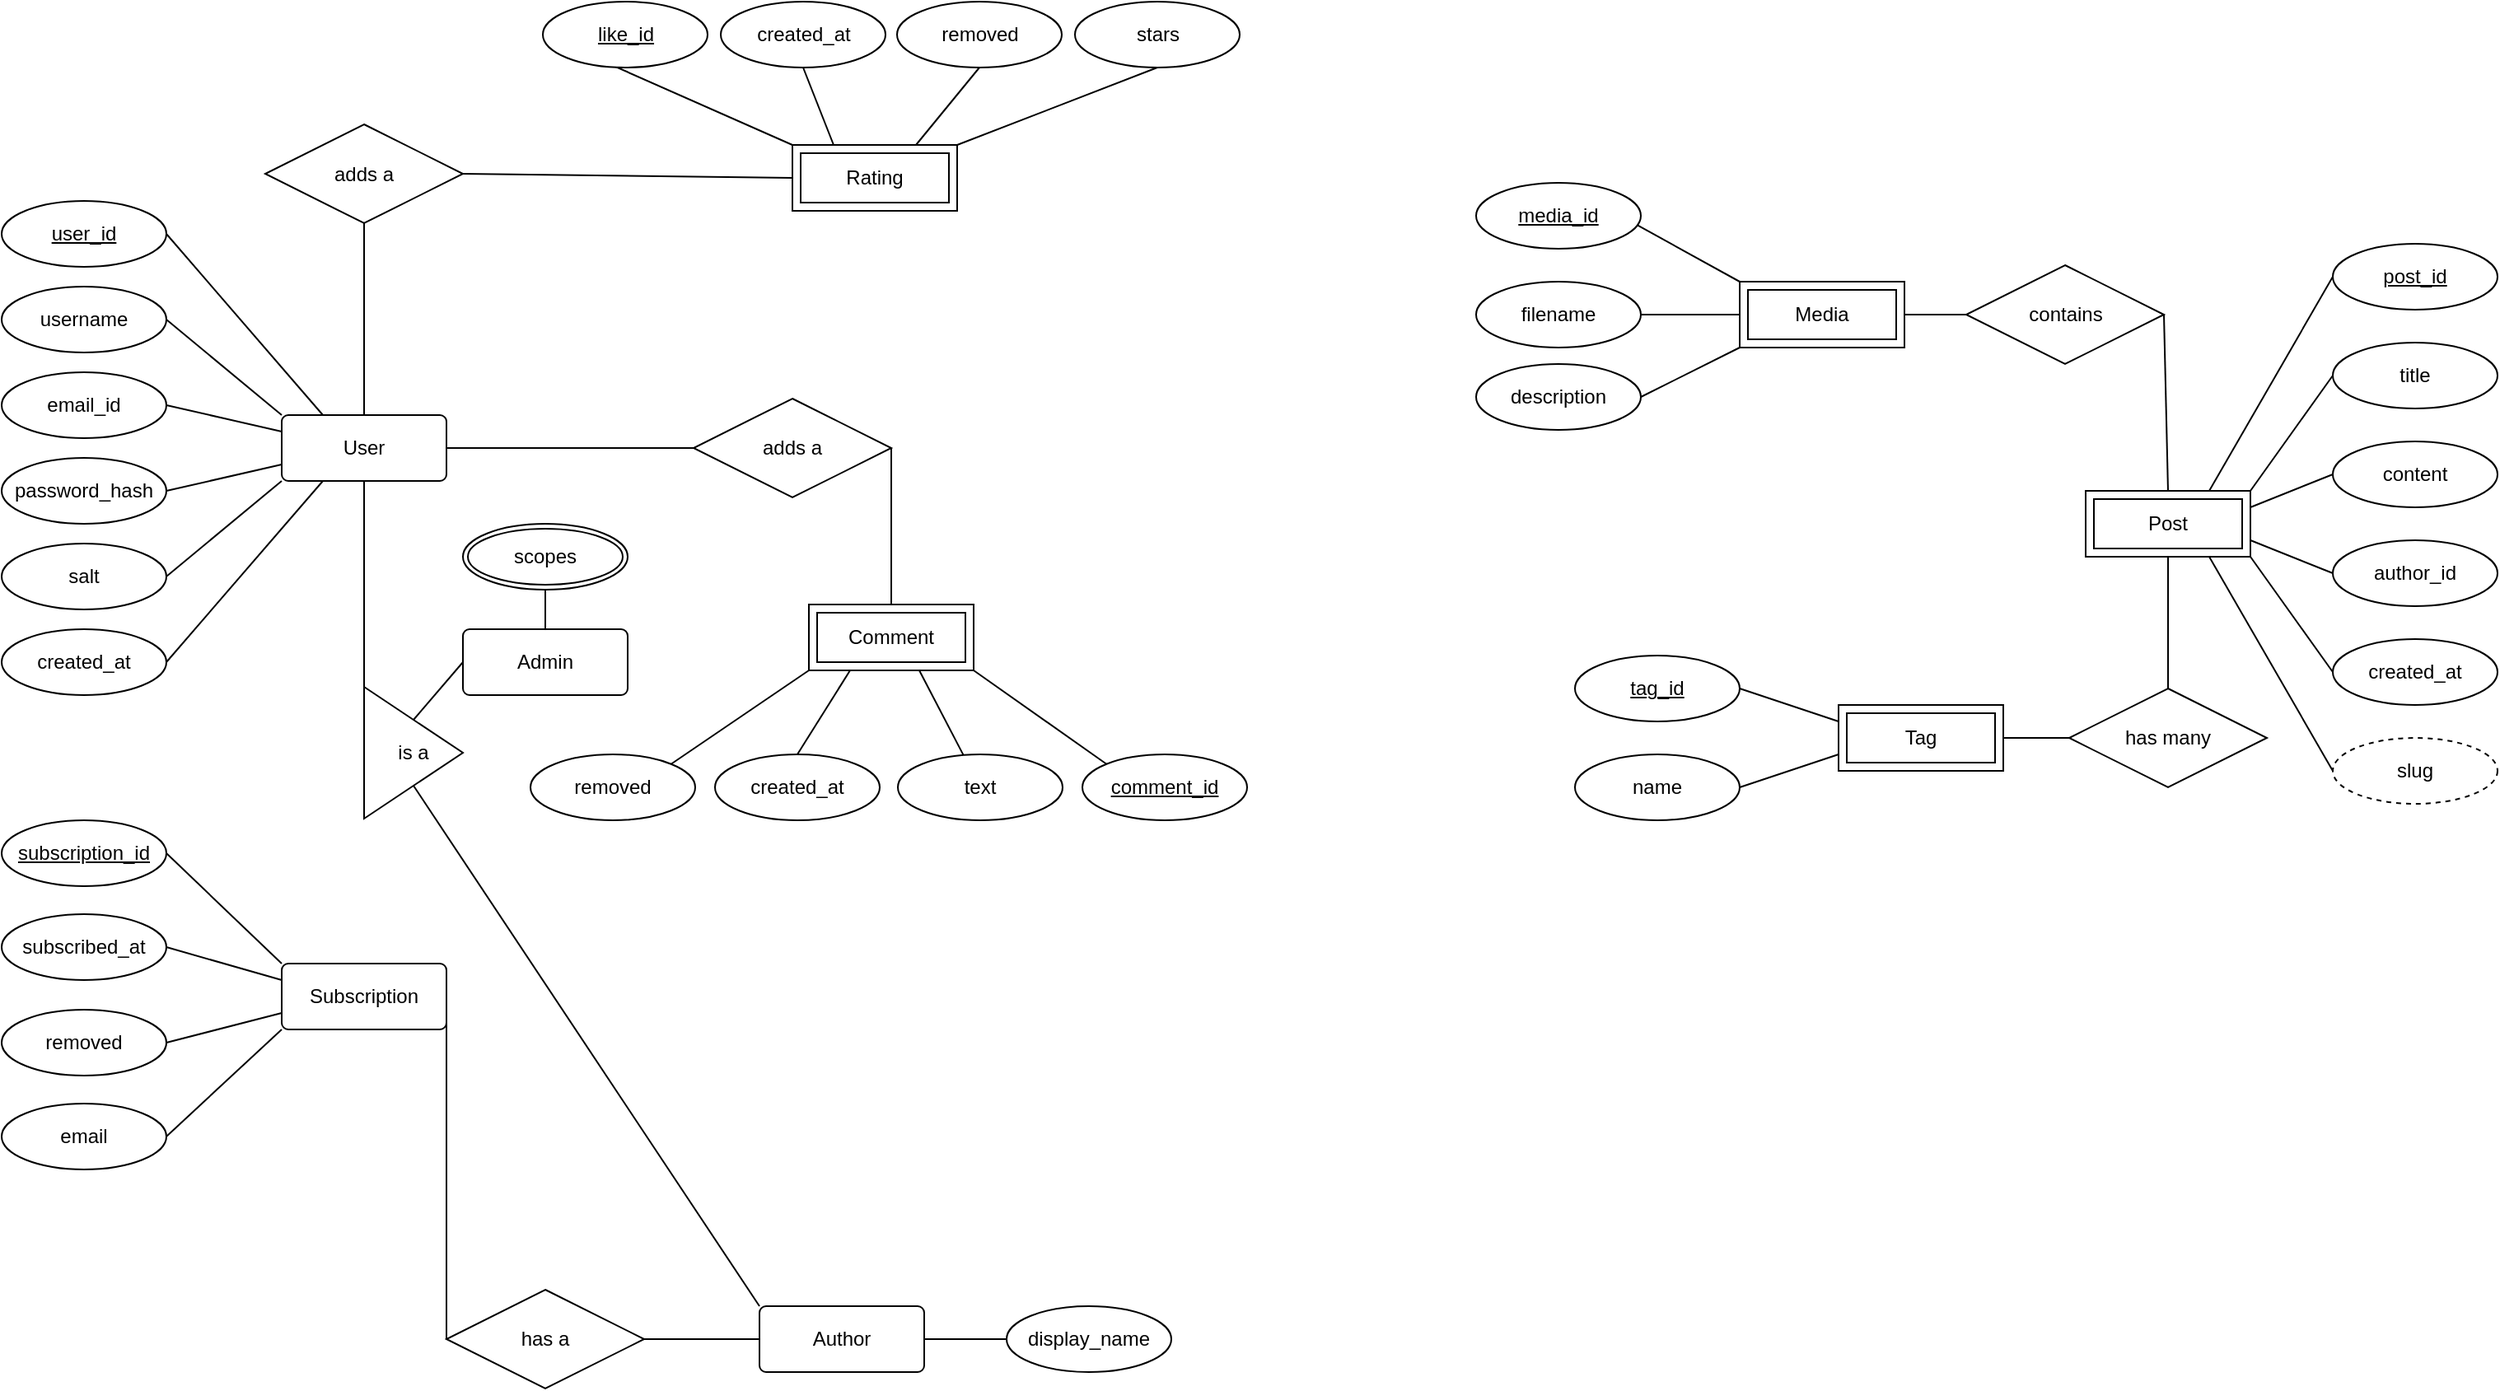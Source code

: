 <mxfile version="22.0.4" type="github">
  <diagram id="R2lEEEUBdFMjLlhIrx00" name="Page-1">
    <mxGraphModel dx="874" dy="1538" grid="1" gridSize="10" guides="1" tooltips="1" connect="1" arrows="1" fold="1" page="1" pageScale="1" pageWidth="850" pageHeight="1100" math="0" shadow="0" extFonts="Permanent Marker^https://fonts.googleapis.com/css?family=Permanent+Marker">
      <root>
        <mxCell id="0" />
        <mxCell id="1" parent="0" />
        <mxCell id="sRpCe-yu5LOxPwtg6V8U-10" value="username" style="ellipse;whiteSpace=wrap;html=1;align=center;" parent="1" vertex="1">
          <mxGeometry x="70" y="-817" width="100" height="40" as="geometry" />
        </mxCell>
        <mxCell id="sRpCe-yu5LOxPwtg6V8U-11" value="email_id" style="ellipse;whiteSpace=wrap;html=1;align=center;" parent="1" vertex="1">
          <mxGeometry x="70" y="-765" width="100" height="40" as="geometry" />
        </mxCell>
        <mxCell id="sRpCe-yu5LOxPwtg6V8U-12" value="password_hash" style="ellipse;whiteSpace=wrap;html=1;align=center;" parent="1" vertex="1">
          <mxGeometry x="70" y="-713" width="100" height="40" as="geometry" />
        </mxCell>
        <mxCell id="sRpCe-yu5LOxPwtg6V8U-13" value="salt" style="ellipse;whiteSpace=wrap;html=1;align=center;" parent="1" vertex="1">
          <mxGeometry x="70" y="-661" width="100" height="40" as="geometry" />
        </mxCell>
        <mxCell id="sRpCe-yu5LOxPwtg6V8U-14" value="created_at" style="ellipse;whiteSpace=wrap;html=1;align=center;" parent="1" vertex="1">
          <mxGeometry x="70" y="-609" width="100" height="40" as="geometry" />
        </mxCell>
        <mxCell id="sRpCe-yu5LOxPwtg6V8U-31" value="removed" style="ellipse;whiteSpace=wrap;html=1;align=center;direction=west;" parent="1" vertex="1">
          <mxGeometry x="613.5" y="-990" width="100" height="40" as="geometry" />
        </mxCell>
        <mxCell id="sRpCe-yu5LOxPwtg6V8U-33" value="User" style="rounded=1;arcSize=10;whiteSpace=wrap;html=1;align=center;" parent="1" vertex="1">
          <mxGeometry x="240" y="-739" width="100" height="40" as="geometry" />
        </mxCell>
        <mxCell id="sRpCe-yu5LOxPwtg6V8U-36" value="Rating" style="shape=ext;margin=3;double=1;whiteSpace=wrap;html=1;align=center;" parent="1" vertex="1">
          <mxGeometry x="550" y="-903" width="100" height="40" as="geometry" />
        </mxCell>
        <mxCell id="sRpCe-yu5LOxPwtg6V8U-37" value="Comment" style="shape=ext;margin=3;double=1;whiteSpace=wrap;html=1;align=center;" parent="1" vertex="1">
          <mxGeometry x="560" y="-624" width="100" height="40" as="geometry" />
        </mxCell>
        <mxCell id="QnJ6NagRt4sesBqJA9xz-1" value="user_id" style="ellipse;whiteSpace=wrap;html=1;align=center;fontStyle=4;" parent="1" vertex="1">
          <mxGeometry x="70" y="-869" width="100" height="40" as="geometry" />
        </mxCell>
        <mxCell id="mff1o37WmtUaHKgcCLol-2" value="Media" style="shape=ext;margin=3;double=1;whiteSpace=wrap;html=1;align=center;" parent="1" vertex="1">
          <mxGeometry x="1125" y="-820" width="100" height="40" as="geometry" />
        </mxCell>
        <mxCell id="QnJ6NagRt4sesBqJA9xz-2" value="created_at" style="ellipse;whiteSpace=wrap;html=1;align=center;" parent="1" vertex="1">
          <mxGeometry x="506.5" y="-990" width="100" height="40" as="geometry" />
        </mxCell>
        <mxCell id="QnJ6NagRt4sesBqJA9xz-3" value="" style="endArrow=none;html=1;rounded=0;exitX=0;exitY=0;exitDx=0;exitDy=0;entryX=0;entryY=0.5;entryDx=0;entryDy=0;" parent="1" source="sRpCe-yu5LOxPwtg6V8U-36" target="bmVID7-l883A8fnjupgu-24" edge="1">
          <mxGeometry relative="1" as="geometry">
            <mxPoint x="680" y="-764" as="sourcePoint" />
            <mxPoint x="690" y="-935" as="targetPoint" />
          </mxGeometry>
        </mxCell>
        <mxCell id="QnJ6NagRt4sesBqJA9xz-4" value="" style="endArrow=none;html=1;rounded=0;entryX=0.5;entryY=1;entryDx=0;entryDy=0;exitX=0.25;exitY=0;exitDx=0;exitDy=0;" parent="1" source="sRpCe-yu5LOxPwtg6V8U-36" target="QnJ6NagRt4sesBqJA9xz-2" edge="1">
          <mxGeometry relative="1" as="geometry">
            <mxPoint x="670" y="-884" as="sourcePoint" />
            <mxPoint x="700" y="-925" as="targetPoint" />
          </mxGeometry>
        </mxCell>
        <mxCell id="QnJ6NagRt4sesBqJA9xz-5" value="" style="endArrow=none;html=1;rounded=0;exitX=0.75;exitY=0;exitDx=0;exitDy=0;entryX=0.5;entryY=0;entryDx=0;entryDy=0;" parent="1" source="sRpCe-yu5LOxPwtg6V8U-36" target="sRpCe-yu5LOxPwtg6V8U-31" edge="1">
          <mxGeometry relative="1" as="geometry">
            <mxPoint x="670" y="-883" as="sourcePoint" />
            <mxPoint x="710" y="-915" as="targetPoint" />
          </mxGeometry>
        </mxCell>
        <mxCell id="QnJ6NagRt4sesBqJA9xz-6" value="text" style="ellipse;whiteSpace=wrap;html=1;align=center;" parent="1" vertex="1">
          <mxGeometry x="614" y="-533" width="100" height="40" as="geometry" />
        </mxCell>
        <mxCell id="QnJ6NagRt4sesBqJA9xz-7" value="created_at" style="ellipse;whiteSpace=wrap;html=1;align=center;" parent="1" vertex="1">
          <mxGeometry x="503" y="-533" width="100" height="40" as="geometry" />
        </mxCell>
        <mxCell id="QnJ6NagRt4sesBqJA9xz-8" value="" style="endArrow=none;html=1;rounded=0;entryX=0.5;entryY=0;entryDx=0;entryDy=0;exitX=0.25;exitY=1;exitDx=0;exitDy=0;" parent="1" source="sRpCe-yu5LOxPwtg6V8U-37" target="QnJ6NagRt4sesBqJA9xz-7" edge="1">
          <mxGeometry relative="1" as="geometry">
            <mxPoint x="590" y="-590" as="sourcePoint" />
            <mxPoint x="960" y="-847" as="targetPoint" />
          </mxGeometry>
        </mxCell>
        <mxCell id="QnJ6NagRt4sesBqJA9xz-9" value="" style="endArrow=none;html=1;rounded=0;exitX=0.67;exitY=1;exitDx=0;exitDy=0;exitPerimeter=0;" parent="1" source="sRpCe-yu5LOxPwtg6V8U-37" target="QnJ6NagRt4sesBqJA9xz-6" edge="1">
          <mxGeometry relative="1" as="geometry">
            <mxPoint x="630" y="-570" as="sourcePoint" />
            <mxPoint x="820" y="-690" as="targetPoint" />
          </mxGeometry>
        </mxCell>
        <mxCell id="QnJ6NagRt4sesBqJA9xz-11" value="" style="endArrow=none;html=1;rounded=0;exitX=1;exitY=0.5;exitDx=0;exitDy=0;entryX=0.25;entryY=0;entryDx=0;entryDy=0;" parent="1" source="QnJ6NagRt4sesBqJA9xz-1" target="sRpCe-yu5LOxPwtg6V8U-33" edge="1">
          <mxGeometry relative="1" as="geometry">
            <mxPoint x="460" y="-709" as="sourcePoint" />
            <mxPoint x="620" y="-709" as="targetPoint" />
          </mxGeometry>
        </mxCell>
        <mxCell id="mff1o37WmtUaHKgcCLol-12" value="Tag" style="shape=ext;margin=3;double=1;whiteSpace=wrap;html=1;align=center;" parent="1" vertex="1">
          <mxGeometry x="1185" y="-563" width="100" height="40" as="geometry" />
        </mxCell>
        <mxCell id="QnJ6NagRt4sesBqJA9xz-12" value="" style="endArrow=none;html=1;rounded=0;exitX=1;exitY=0.5;exitDx=0;exitDy=0;entryX=0;entryY=1;entryDx=0;entryDy=0;" parent="1" source="sRpCe-yu5LOxPwtg6V8U-13" target="sRpCe-yu5LOxPwtg6V8U-33" edge="1">
          <mxGeometry relative="1" as="geometry">
            <mxPoint x="180" y="-839" as="sourcePoint" />
            <mxPoint x="290" y="-729" as="targetPoint" />
          </mxGeometry>
        </mxCell>
        <mxCell id="QnJ6NagRt4sesBqJA9xz-13" value="" style="endArrow=none;html=1;rounded=0;exitX=1;exitY=0.5;exitDx=0;exitDy=0;entryX=0;entryY=0.75;entryDx=0;entryDy=0;" parent="1" source="sRpCe-yu5LOxPwtg6V8U-12" target="sRpCe-yu5LOxPwtg6V8U-33" edge="1">
          <mxGeometry relative="1" as="geometry">
            <mxPoint x="190" y="-829" as="sourcePoint" />
            <mxPoint x="300" y="-719" as="targetPoint" />
          </mxGeometry>
        </mxCell>
        <mxCell id="QnJ6NagRt4sesBqJA9xz-14" value="" style="endArrow=none;html=1;rounded=0;exitX=1;exitY=0.5;exitDx=0;exitDy=0;entryX=0;entryY=0.25;entryDx=0;entryDy=0;" parent="1" source="sRpCe-yu5LOxPwtg6V8U-11" target="sRpCe-yu5LOxPwtg6V8U-33" edge="1">
          <mxGeometry relative="1" as="geometry">
            <mxPoint x="200" y="-819" as="sourcePoint" />
            <mxPoint x="310" y="-709" as="targetPoint" />
          </mxGeometry>
        </mxCell>
        <mxCell id="QnJ6NagRt4sesBqJA9xz-15" value="" style="endArrow=none;html=1;rounded=0;exitX=1;exitY=0.5;exitDx=0;exitDy=0;entryX=0;entryY=0;entryDx=0;entryDy=0;" parent="1" source="sRpCe-yu5LOxPwtg6V8U-10" target="sRpCe-yu5LOxPwtg6V8U-33" edge="1">
          <mxGeometry relative="1" as="geometry">
            <mxPoint x="210" y="-809" as="sourcePoint" />
            <mxPoint x="320" y="-699" as="targetPoint" />
          </mxGeometry>
        </mxCell>
        <mxCell id="QnJ6NagRt4sesBqJA9xz-16" value="" style="endArrow=none;html=1;rounded=0;exitX=1;exitY=0.5;exitDx=0;exitDy=0;entryX=0.25;entryY=1;entryDx=0;entryDy=0;" parent="1" source="sRpCe-yu5LOxPwtg6V8U-14" target="sRpCe-yu5LOxPwtg6V8U-33" edge="1">
          <mxGeometry relative="1" as="geometry">
            <mxPoint x="180" y="-631" as="sourcePoint" />
            <mxPoint x="265" y="-689" as="targetPoint" />
          </mxGeometry>
        </mxCell>
        <mxCell id="VMuPDI3IVHIFIsVgMCY_-20" value="" style="endArrow=none;html=1;rounded=0;entryX=0;entryY=0;entryDx=0;entryDy=0;exitX=1;exitY=1;exitDx=0;exitDy=0;" parent="1" source="sRpCe-yu5LOxPwtg6V8U-37" target="bmVID7-l883A8fnjupgu-25" edge="1">
          <mxGeometry relative="1" as="geometry">
            <mxPoint x="430" y="-448" as="sourcePoint" />
            <mxPoint x="810" y="-818" as="targetPoint" />
          </mxGeometry>
        </mxCell>
        <mxCell id="QnJ6NagRt4sesBqJA9xz-17" value="removed" style="ellipse;whiteSpace=wrap;html=1;align=center;" parent="1" vertex="1">
          <mxGeometry x="391" y="-533" width="100" height="40" as="geometry" />
        </mxCell>
        <mxCell id="QnJ6NagRt4sesBqJA9xz-18" value="" style="endArrow=none;html=1;rounded=0;entryX=1;entryY=0;entryDx=0;entryDy=0;exitX=0;exitY=1;exitDx=0;exitDy=0;" parent="1" source="sRpCe-yu5LOxPwtg6V8U-37" target="QnJ6NagRt4sesBqJA9xz-17" edge="1">
          <mxGeometry relative="1" as="geometry">
            <mxPoint x="755" y="-737" as="sourcePoint" />
            <mxPoint x="820" y="-808" as="targetPoint" />
          </mxGeometry>
        </mxCell>
        <mxCell id="4q2gUeuJEuAFipxijDYp-1" value="Post" style="shape=ext;margin=3;double=1;whiteSpace=wrap;html=1;align=center;" parent="1" vertex="1">
          <mxGeometry x="1335" y="-693" width="100" height="40" as="geometry" />
        </mxCell>
        <mxCell id="4q2gUeuJEuAFipxijDYp-2" value="created_at" style="ellipse;whiteSpace=wrap;html=1;align=center;" parent="1" vertex="1">
          <mxGeometry x="1485" y="-603" width="100" height="40" as="geometry" />
        </mxCell>
        <mxCell id="4q2gUeuJEuAFipxijDYp-3" value="author_id" style="ellipse;whiteSpace=wrap;html=1;align=center;" parent="1" vertex="1">
          <mxGeometry x="1485" y="-663" width="100" height="40" as="geometry" />
        </mxCell>
        <mxCell id="4q2gUeuJEuAFipxijDYp-4" value="content" style="ellipse;whiteSpace=wrap;html=1;align=center;" parent="1" vertex="1">
          <mxGeometry x="1485" y="-723" width="100" height="40" as="geometry" />
        </mxCell>
        <mxCell id="4q2gUeuJEuAFipxijDYp-5" value="title" style="ellipse;whiteSpace=wrap;html=1;align=center;" parent="1" vertex="1">
          <mxGeometry x="1485" y="-783" width="100" height="40" as="geometry" />
        </mxCell>
        <mxCell id="4q2gUeuJEuAFipxijDYp-7" value="" style="endArrow=none;html=1;rounded=0;entryX=0;entryY=0.5;entryDx=0;entryDy=0;exitX=1;exitY=1;exitDx=0;exitDy=0;" parent="1" source="4q2gUeuJEuAFipxijDYp-1" target="4q2gUeuJEuAFipxijDYp-2" edge="1">
          <mxGeometry relative="1" as="geometry">
            <mxPoint x="1405" y="-643" as="sourcePoint" />
            <mxPoint x="1305" y="-743" as="targetPoint" />
          </mxGeometry>
        </mxCell>
        <mxCell id="4q2gUeuJEuAFipxijDYp-8" value="" style="endArrow=none;html=1;rounded=0;entryX=0;entryY=0.5;entryDx=0;entryDy=0;exitX=1;exitY=0.75;exitDx=0;exitDy=0;" parent="1" source="4q2gUeuJEuAFipxijDYp-1" target="4q2gUeuJEuAFipxijDYp-3" edge="1">
          <mxGeometry relative="1" as="geometry">
            <mxPoint x="1445" y="-663" as="sourcePoint" />
            <mxPoint x="1315" y="-733" as="targetPoint" />
          </mxGeometry>
        </mxCell>
        <mxCell id="4q2gUeuJEuAFipxijDYp-9" value="" style="endArrow=none;html=1;rounded=0;entryX=0;entryY=0.5;entryDx=0;entryDy=0;exitX=1;exitY=0.25;exitDx=0;exitDy=0;" parent="1" source="4q2gUeuJEuAFipxijDYp-1" target="4q2gUeuJEuAFipxijDYp-4" edge="1">
          <mxGeometry relative="1" as="geometry">
            <mxPoint x="1165" y="-723" as="sourcePoint" />
            <mxPoint x="1325" y="-723" as="targetPoint" />
          </mxGeometry>
        </mxCell>
        <mxCell id="4q2gUeuJEuAFipxijDYp-10" value="" style="endArrow=none;html=1;rounded=0;entryX=0;entryY=0.5;entryDx=0;entryDy=0;exitX=1;exitY=0;exitDx=0;exitDy=0;" parent="1" source="4q2gUeuJEuAFipxijDYp-1" target="4q2gUeuJEuAFipxijDYp-5" edge="1">
          <mxGeometry relative="1" as="geometry">
            <mxPoint x="1175" y="-713" as="sourcePoint" />
            <mxPoint x="1335" y="-713" as="targetPoint" />
          </mxGeometry>
        </mxCell>
        <mxCell id="4q2gUeuJEuAFipxijDYp-11" value="" style="endArrow=none;html=1;rounded=0;entryX=0;entryY=0.5;entryDx=0;entryDy=0;exitX=0.75;exitY=0;exitDx=0;exitDy=0;" parent="1" source="4q2gUeuJEuAFipxijDYp-1" target="hD2R6FieleQ0oBK1p6Dk-5" edge="1">
          <mxGeometry relative="1" as="geometry">
            <mxPoint x="1185" y="-703" as="sourcePoint" />
            <mxPoint x="1474" y="-795" as="targetPoint" />
          </mxGeometry>
        </mxCell>
        <mxCell id="QnJ6NagRt4sesBqJA9xz-19" value="subscribed_at" style="ellipse;whiteSpace=wrap;html=1;align=center;" parent="1" vertex="1">
          <mxGeometry x="70" y="-436" width="100" height="40" as="geometry" />
        </mxCell>
        <mxCell id="QnJ6NagRt4sesBqJA9xz-20" value="removed" style="ellipse;whiteSpace=wrap;html=1;align=center;" parent="1" vertex="1">
          <mxGeometry x="70" y="-378" width="100" height="40" as="geometry" />
        </mxCell>
        <mxCell id="QnJ6NagRt4sesBqJA9xz-24" value="Subscription" style="rounded=1;arcSize=10;whiteSpace=wrap;html=1;align=center;" parent="1" vertex="1">
          <mxGeometry x="240" y="-406" width="100" height="40" as="geometry" />
        </mxCell>
        <mxCell id="QnJ6NagRt4sesBqJA9xz-25" value="subscription_id" style="ellipse;whiteSpace=wrap;html=1;align=center;fontStyle=4;" parent="1" vertex="1">
          <mxGeometry x="70" y="-493" width="100" height="40" as="geometry" />
        </mxCell>
        <mxCell id="QnJ6NagRt4sesBqJA9xz-26" value="" style="endArrow=none;html=1;rounded=0;exitX=1;exitY=0.5;exitDx=0;exitDy=0;entryX=0;entryY=0;entryDx=0;entryDy=0;" parent="1" source="QnJ6NagRt4sesBqJA9xz-25" target="QnJ6NagRt4sesBqJA9xz-24" edge="1">
          <mxGeometry relative="1" as="geometry">
            <mxPoint x="460" y="-383" as="sourcePoint" />
            <mxPoint x="620" y="-383" as="targetPoint" />
          </mxGeometry>
        </mxCell>
        <mxCell id="QnJ6NagRt4sesBqJA9xz-29" value="" style="endArrow=none;html=1;rounded=0;exitX=1;exitY=0.5;exitDx=0;exitDy=0;entryX=0;entryY=0.75;entryDx=0;entryDy=0;" parent="1" source="QnJ6NagRt4sesBqJA9xz-20" target="QnJ6NagRt4sesBqJA9xz-24" edge="1">
          <mxGeometry relative="1" as="geometry">
            <mxPoint x="200" y="-493" as="sourcePoint" />
            <mxPoint x="310" y="-383" as="targetPoint" />
          </mxGeometry>
        </mxCell>
        <mxCell id="QnJ6NagRt4sesBqJA9xz-30" value="" style="endArrow=none;html=1;rounded=0;exitX=1;exitY=0.5;exitDx=0;exitDy=0;entryX=0;entryY=0.25;entryDx=0;entryDy=0;" parent="1" source="QnJ6NagRt4sesBqJA9xz-19" target="QnJ6NagRt4sesBqJA9xz-24" edge="1">
          <mxGeometry relative="1" as="geometry">
            <mxPoint x="210" y="-483" as="sourcePoint" />
            <mxPoint x="320" y="-373" as="targetPoint" />
          </mxGeometry>
        </mxCell>
        <mxCell id="bmVID7-l883A8fnjupgu-1" value="description" style="ellipse;whiteSpace=wrap;html=1;align=center;" parent="1" vertex="1">
          <mxGeometry x="965" y="-770" width="100" height="40" as="geometry" />
        </mxCell>
        <mxCell id="bmVID7-l883A8fnjupgu-2" value="filename" style="ellipse;whiteSpace=wrap;html=1;align=center;" parent="1" vertex="1">
          <mxGeometry x="965" y="-820" width="100" height="40" as="geometry" />
        </mxCell>
        <mxCell id="bmVID7-l883A8fnjupgu-4" value="" style="endArrow=none;html=1;rounded=0;entryX=0;entryY=0;entryDx=0;entryDy=0;exitX=0.961;exitY=0.368;exitDx=0;exitDy=0;exitPerimeter=0;" parent="1" target="mff1o37WmtUaHKgcCLol-2" edge="1">
          <mxGeometry relative="1" as="geometry">
            <mxPoint x="1061.1" y="-855.28" as="sourcePoint" />
            <mxPoint x="1125" y="-880" as="targetPoint" />
          </mxGeometry>
        </mxCell>
        <mxCell id="bmVID7-l883A8fnjupgu-5" value="" style="endArrow=none;html=1;rounded=0;exitX=1;exitY=0.5;exitDx=0;exitDy=0;entryX=0;entryY=0.5;entryDx=0;entryDy=0;" parent="1" source="bmVID7-l883A8fnjupgu-2" target="mff1o37WmtUaHKgcCLol-2" edge="1">
          <mxGeometry relative="1" as="geometry">
            <mxPoint x="1085" y="-928" as="sourcePoint" />
            <mxPoint x="1145" y="-960" as="targetPoint" />
          </mxGeometry>
        </mxCell>
        <mxCell id="bmVID7-l883A8fnjupgu-6" value="" style="endArrow=none;html=1;rounded=0;exitX=1;exitY=0.5;exitDx=0;exitDy=0;entryX=0;entryY=1;entryDx=0;entryDy=0;" parent="1" source="bmVID7-l883A8fnjupgu-1" target="mff1o37WmtUaHKgcCLol-2" edge="1">
          <mxGeometry relative="1" as="geometry">
            <mxPoint x="1095" y="-918" as="sourcePoint" />
            <mxPoint x="1155" y="-950" as="targetPoint" />
          </mxGeometry>
        </mxCell>
        <mxCell id="bmVID7-l883A8fnjupgu-7" value="name" style="ellipse;whiteSpace=wrap;html=1;align=center;" parent="1" vertex="1">
          <mxGeometry x="1025" y="-533" width="100" height="40" as="geometry" />
        </mxCell>
        <mxCell id="bmVID7-l883A8fnjupgu-11" value="" style="endArrow=none;html=1;rounded=0;exitX=1;exitY=0.5;exitDx=0;exitDy=0;entryX=0;entryY=0.25;entryDx=0;entryDy=0;" parent="1" target="mff1o37WmtUaHKgcCLol-12" edge="1">
          <mxGeometry relative="1" as="geometry">
            <mxPoint x="1125.0" y="-573" as="sourcePoint" />
            <mxPoint x="1475" y="-583" as="targetPoint" />
          </mxGeometry>
        </mxCell>
        <mxCell id="bmVID7-l883A8fnjupgu-12" value="" style="endArrow=none;html=1;rounded=0;exitX=1;exitY=0.5;exitDx=0;exitDy=0;entryX=0;entryY=0.75;entryDx=0;entryDy=0;" parent="1" source="bmVID7-l883A8fnjupgu-7" target="mff1o37WmtUaHKgcCLol-12" edge="1">
          <mxGeometry relative="1" as="geometry">
            <mxPoint x="1135" y="-563" as="sourcePoint" />
            <mxPoint x="1195" y="-553" as="targetPoint" />
          </mxGeometry>
        </mxCell>
        <mxCell id="bmVID7-l883A8fnjupgu-13" value="email" style="ellipse;whiteSpace=wrap;html=1;align=center;" parent="1" vertex="1">
          <mxGeometry x="70" y="-321" width="100" height="40" as="geometry" />
        </mxCell>
        <mxCell id="bmVID7-l883A8fnjupgu-17" value="" style="endArrow=none;html=1;rounded=0;exitX=1;exitY=0.5;exitDx=0;exitDy=0;entryX=0;entryY=1;entryDx=0;entryDy=0;" parent="1" source="bmVID7-l883A8fnjupgu-13" target="QnJ6NagRt4sesBqJA9xz-24" edge="1">
          <mxGeometry relative="1" as="geometry">
            <mxPoint x="360" y="-413" as="sourcePoint" />
            <mxPoint x="520" y="-413" as="targetPoint" />
          </mxGeometry>
        </mxCell>
        <mxCell id="bmVID7-l883A8fnjupgu-18" value="is a" style="triangle;whiteSpace=wrap;html=1;" parent="1" vertex="1">
          <mxGeometry x="290" y="-574" width="60" height="80" as="geometry" />
        </mxCell>
        <mxCell id="bmVID7-l883A8fnjupgu-19" value="" style="endArrow=none;html=1;rounded=0;exitX=0.5;exitY=1;exitDx=0;exitDy=0;entryX=0;entryY=0.5;entryDx=0;entryDy=0;" parent="1" source="sRpCe-yu5LOxPwtg6V8U-33" target="bmVID7-l883A8fnjupgu-18" edge="1">
          <mxGeometry relative="1" as="geometry">
            <mxPoint x="360" y="-669" as="sourcePoint" />
            <mxPoint x="520" y="-669" as="targetPoint" />
          </mxGeometry>
        </mxCell>
        <mxCell id="bmVID7-l883A8fnjupgu-20" value="Admin" style="rounded=1;arcSize=10;whiteSpace=wrap;html=1;align=center;" parent="1" vertex="1">
          <mxGeometry x="350" y="-609" width="100" height="40" as="geometry" />
        </mxCell>
        <mxCell id="hD2R6FieleQ0oBK1p6Dk-4" value="" style="endArrow=none;html=1;rounded=0;entryX=0;entryY=0.5;entryDx=0;entryDy=0;exitX=0.75;exitY=1;exitDx=0;exitDy=0;" parent="1" source="4q2gUeuJEuAFipxijDYp-1" target="03DKpXiQSp9vVliFnkjt-1" edge="1">
          <mxGeometry relative="1" as="geometry">
            <mxPoint x="1265" y="-553" as="sourcePoint" />
            <mxPoint x="1485" y="-543" as="targetPoint" />
          </mxGeometry>
        </mxCell>
        <mxCell id="bmVID7-l883A8fnjupgu-21" value="Author" style="rounded=1;arcSize=10;whiteSpace=wrap;html=1;align=center;" parent="1" vertex="1">
          <mxGeometry x="530" y="-198" width="100" height="40" as="geometry" />
        </mxCell>
        <mxCell id="hD2R6FieleQ0oBK1p6Dk-5" value="post_id" style="ellipse;whiteSpace=wrap;html=1;align=center;fontStyle=4;" parent="1" vertex="1">
          <mxGeometry x="1485" y="-843" width="100" height="40" as="geometry" />
        </mxCell>
        <mxCell id="bmVID7-l883A8fnjupgu-22" value="" style="endArrow=none;html=1;rounded=0;exitX=0.5;exitY=1;exitDx=0;exitDy=0;entryX=0;entryY=0;entryDx=0;entryDy=0;" parent="1" source="bmVID7-l883A8fnjupgu-18" target="bmVID7-l883A8fnjupgu-21" edge="1">
          <mxGeometry relative="1" as="geometry">
            <mxPoint x="507.5" y="-434" as="sourcePoint" />
            <mxPoint x="667.5" y="-434" as="targetPoint" />
          </mxGeometry>
        </mxCell>
        <mxCell id="kRNr1e6ObC9EewDBke9c-3" value="tag_id" style="ellipse;whiteSpace=wrap;html=1;align=center;fontStyle=4;" parent="1" vertex="1">
          <mxGeometry x="1025" y="-593" width="100" height="40" as="geometry" />
        </mxCell>
        <mxCell id="bmVID7-l883A8fnjupgu-23" value="" style="endArrow=none;html=1;rounded=0;exitX=0.5;exitY=0;exitDx=0;exitDy=0;entryX=0;entryY=0.5;entryDx=0;entryDy=0;" parent="1" source="bmVID7-l883A8fnjupgu-18" target="bmVID7-l883A8fnjupgu-20" edge="1">
          <mxGeometry relative="1" as="geometry">
            <mxPoint x="550" y="-255" as="sourcePoint" />
            <mxPoint x="605" y="-217" as="targetPoint" />
          </mxGeometry>
        </mxCell>
        <mxCell id="kRNr1e6ObC9EewDBke9c-4" value="media_id" style="ellipse;whiteSpace=wrap;html=1;align=center;fontStyle=4;" parent="1" vertex="1">
          <mxGeometry x="965" y="-880" width="100" height="40" as="geometry" />
        </mxCell>
        <mxCell id="bmVID7-l883A8fnjupgu-24" value="like_id" style="ellipse;whiteSpace=wrap;html=1;align=center;fontStyle=4;" parent="1" vertex="1">
          <mxGeometry x="398.5" y="-990" width="100" height="40" as="geometry" />
        </mxCell>
        <mxCell id="bmVID7-l883A8fnjupgu-25" value="comment_id" style="ellipse;whiteSpace=wrap;html=1;align=center;fontStyle=4;" parent="1" vertex="1">
          <mxGeometry x="726" y="-533" width="100" height="40" as="geometry" />
        </mxCell>
        <mxCell id="bmVID7-l883A8fnjupgu-26" value="display_name" style="ellipse;whiteSpace=wrap;html=1;align=center;" parent="1" vertex="1">
          <mxGeometry x="680" y="-198" width="100" height="40" as="geometry" />
        </mxCell>
        <mxCell id="bmVID7-l883A8fnjupgu-29" value="" style="endArrow=none;html=1;rounded=0;exitX=1;exitY=0.5;exitDx=0;exitDy=0;entryX=0;entryY=0.5;entryDx=0;entryDy=0;" parent="1" source="bmVID7-l883A8fnjupgu-21" target="bmVID7-l883A8fnjupgu-26" edge="1">
          <mxGeometry relative="1" as="geometry">
            <mxPoint x="620" y="-106" as="sourcePoint" />
            <mxPoint x="540" y="-96" as="targetPoint" />
          </mxGeometry>
        </mxCell>
        <mxCell id="03DKpXiQSp9vVliFnkjt-1" value="slug" style="ellipse;whiteSpace=wrap;html=1;align=center;dashed=1;" parent="1" vertex="1">
          <mxGeometry x="1485" y="-543" width="100" height="40" as="geometry" />
        </mxCell>
        <mxCell id="W5paxhq5638L1sKTqAls-1" value="scopes" style="ellipse;shape=doubleEllipse;margin=3;whiteSpace=wrap;html=1;align=center;" parent="1" vertex="1">
          <mxGeometry x="350" y="-673" width="100" height="40" as="geometry" />
        </mxCell>
        <mxCell id="W5paxhq5638L1sKTqAls-2" value="" style="endArrow=none;html=1;rounded=0;exitX=0.5;exitY=0;exitDx=0;exitDy=0;entryX=0.5;entryY=1;entryDx=0;entryDy=0;" parent="1" source="bmVID7-l883A8fnjupgu-20" target="W5paxhq5638L1sKTqAls-1" edge="1">
          <mxGeometry relative="1" as="geometry">
            <mxPoint x="400" y="-610" as="sourcePoint" />
            <mxPoint x="400" y="-630" as="targetPoint" />
          </mxGeometry>
        </mxCell>
        <mxCell id="W5paxhq5638L1sKTqAls-3" value="has a" style="shape=rhombus;perimeter=rhombusPerimeter;whiteSpace=wrap;html=1;align=center;" parent="1" vertex="1">
          <mxGeometry x="340" y="-208" width="120" height="60" as="geometry" />
        </mxCell>
        <mxCell id="W5paxhq5638L1sKTqAls-4" value="" style="endArrow=none;html=1;rounded=0;exitX=0;exitY=0.5;exitDx=0;exitDy=0;entryX=1;entryY=0.5;entryDx=0;entryDy=0;" parent="1" source="bmVID7-l883A8fnjupgu-21" target="W5paxhq5638L1sKTqAls-3" edge="1">
          <mxGeometry relative="1" as="geometry">
            <mxPoint x="617.5" y="-224" as="sourcePoint" />
            <mxPoint x="572.5" y="-178" as="targetPoint" />
          </mxGeometry>
        </mxCell>
        <mxCell id="W5paxhq5638L1sKTqAls-5" value="" style="endArrow=none;html=1;rounded=0;exitX=0;exitY=0.5;exitDx=0;exitDy=0;entryX=1;entryY=0.5;entryDx=0;entryDy=0;" parent="1" source="W5paxhq5638L1sKTqAls-3" target="QnJ6NagRt4sesBqJA9xz-24" edge="1">
          <mxGeometry relative="1" as="geometry">
            <mxPoint x="289.5" y="-633" as="sourcePoint" />
            <mxPoint x="289.5" y="-433" as="targetPoint" />
          </mxGeometry>
        </mxCell>
        <mxCell id="l12H3DGH5kDHEvLbmHJn-1" value="stars" style="ellipse;whiteSpace=wrap;html=1;align=center;direction=west;" parent="1" vertex="1">
          <mxGeometry x="721.5" y="-990" width="100" height="40" as="geometry" />
        </mxCell>
        <mxCell id="l12H3DGH5kDHEvLbmHJn-2" value="" style="endArrow=none;html=1;rounded=0;exitX=1;exitY=0;exitDx=0;exitDy=0;entryX=0.5;entryY=0;entryDx=0;entryDy=0;" parent="1" source="sRpCe-yu5LOxPwtg6V8U-36" target="l12H3DGH5kDHEvLbmHJn-1" edge="1">
          <mxGeometry relative="1" as="geometry">
            <mxPoint x="660" y="-863" as="sourcePoint" />
            <mxPoint x="700" y="-850" as="targetPoint" />
          </mxGeometry>
        </mxCell>
        <mxCell id="l12H3DGH5kDHEvLbmHJn-3" value="adds a" style="shape=rhombus;perimeter=rhombusPerimeter;whiteSpace=wrap;html=1;align=center;" parent="1" vertex="1">
          <mxGeometry x="230" y="-915.5" width="120" height="60" as="geometry" />
        </mxCell>
        <mxCell id="l12H3DGH5kDHEvLbmHJn-6" value="" style="endArrow=none;html=1;rounded=0;exitX=0.5;exitY=0;exitDx=0;exitDy=0;entryX=0.5;entryY=1;entryDx=0;entryDy=0;" parent="1" source="sRpCe-yu5LOxPwtg6V8U-33" target="l12H3DGH5kDHEvLbmHJn-3" edge="1">
          <mxGeometry relative="1" as="geometry">
            <mxPoint x="370" y="-678" as="sourcePoint" />
            <mxPoint x="530" y="-678" as="targetPoint" />
          </mxGeometry>
        </mxCell>
        <mxCell id="l12H3DGH5kDHEvLbmHJn-7" value="" style="endArrow=none;html=1;rounded=0;entryX=1;entryY=0.5;entryDx=0;entryDy=0;exitX=0;exitY=0.5;exitDx=0;exitDy=0;" parent="1" source="sRpCe-yu5LOxPwtg6V8U-36" target="l12H3DGH5kDHEvLbmHJn-3" edge="1">
          <mxGeometry relative="1" as="geometry">
            <mxPoint x="685" y="-888" as="sourcePoint" />
            <mxPoint x="265" y="-848" as="targetPoint" />
          </mxGeometry>
        </mxCell>
        <mxCell id="l12H3DGH5kDHEvLbmHJn-8" value="adds a" style="shape=rhombus;perimeter=rhombusPerimeter;whiteSpace=wrap;html=1;align=center;" parent="1" vertex="1">
          <mxGeometry x="490" y="-749" width="120" height="60" as="geometry" />
        </mxCell>
        <mxCell id="l12H3DGH5kDHEvLbmHJn-9" value="" style="endArrow=none;html=1;rounded=0;exitX=1;exitY=0.5;exitDx=0;exitDy=0;entryX=0;entryY=0.5;entryDx=0;entryDy=0;" parent="1" source="sRpCe-yu5LOxPwtg6V8U-33" target="l12H3DGH5kDHEvLbmHJn-8" edge="1">
          <mxGeometry relative="1" as="geometry">
            <mxPoint x="300" y="-689" as="sourcePoint" />
            <mxPoint x="458" y="-510" as="targetPoint" />
          </mxGeometry>
        </mxCell>
        <mxCell id="l12H3DGH5kDHEvLbmHJn-10" value="" style="endArrow=none;html=1;rounded=0;exitX=1;exitY=0.5;exitDx=0;exitDy=0;entryX=0.5;entryY=0;entryDx=0;entryDy=0;" parent="1" source="l12H3DGH5kDHEvLbmHJn-8" target="sRpCe-yu5LOxPwtg6V8U-37" edge="1">
          <mxGeometry relative="1" as="geometry">
            <mxPoint x="636" y="-673" as="sourcePoint" />
            <mxPoint x="829" y="-673" as="targetPoint" />
          </mxGeometry>
        </mxCell>
        <mxCell id="l12H3DGH5kDHEvLbmHJn-11" value="contains" style="shape=rhombus;perimeter=rhombusPerimeter;whiteSpace=wrap;html=1;align=center;" parent="1" vertex="1">
          <mxGeometry x="1262.5" y="-830" width="120" height="60" as="geometry" />
        </mxCell>
        <mxCell id="l12H3DGH5kDHEvLbmHJn-12" value="" style="endArrow=none;html=1;rounded=0;exitX=1;exitY=0.5;exitDx=0;exitDy=0;entryX=0;entryY=0.5;entryDx=0;entryDy=0;" parent="1" source="mff1o37WmtUaHKgcCLol-2" target="l12H3DGH5kDHEvLbmHJn-11" edge="1">
          <mxGeometry relative="1" as="geometry">
            <mxPoint x="1115" y="-670" as="sourcePoint" />
            <mxPoint x="1275" y="-670" as="targetPoint" />
          </mxGeometry>
        </mxCell>
        <mxCell id="l12H3DGH5kDHEvLbmHJn-13" value="" style="endArrow=none;html=1;rounded=0;exitX=1;exitY=0.5;exitDx=0;exitDy=0;entryX=0.5;entryY=0;entryDx=0;entryDy=0;" parent="1" source="l12H3DGH5kDHEvLbmHJn-11" target="4q2gUeuJEuAFipxijDYp-1" edge="1">
          <mxGeometry relative="1" as="geometry">
            <mxPoint x="1005" y="-663" as="sourcePoint" />
            <mxPoint x="1115" y="-663" as="targetPoint" />
          </mxGeometry>
        </mxCell>
        <mxCell id="l12H3DGH5kDHEvLbmHJn-14" value="has many" style="shape=rhombus;perimeter=rhombusPerimeter;whiteSpace=wrap;html=1;align=center;" parent="1" vertex="1">
          <mxGeometry x="1325" y="-573" width="120" height="60" as="geometry" />
        </mxCell>
        <mxCell id="l12H3DGH5kDHEvLbmHJn-15" value="" style="endArrow=none;html=1;rounded=0;exitX=1;exitY=0.5;exitDx=0;exitDy=0;entryX=0;entryY=0.5;entryDx=0;entryDy=0;" parent="1" source="mff1o37WmtUaHKgcCLol-12" target="l12H3DGH5kDHEvLbmHJn-14" edge="1">
          <mxGeometry relative="1" as="geometry">
            <mxPoint x="1017.5" y="-613" as="sourcePoint" />
            <mxPoint x="1177.5" y="-613" as="targetPoint" />
          </mxGeometry>
        </mxCell>
        <mxCell id="l12H3DGH5kDHEvLbmHJn-16" value="" style="endArrow=none;html=1;rounded=0;exitX=0.5;exitY=0;exitDx=0;exitDy=0;entryX=0.5;entryY=1;entryDx=0;entryDy=0;" parent="1" source="l12H3DGH5kDHEvLbmHJn-14" target="4q2gUeuJEuAFipxijDYp-1" edge="1">
          <mxGeometry relative="1" as="geometry">
            <mxPoint x="1015" y="-653" as="sourcePoint" />
            <mxPoint x="1125" y="-653" as="targetPoint" />
          </mxGeometry>
        </mxCell>
      </root>
    </mxGraphModel>
  </diagram>
</mxfile>
